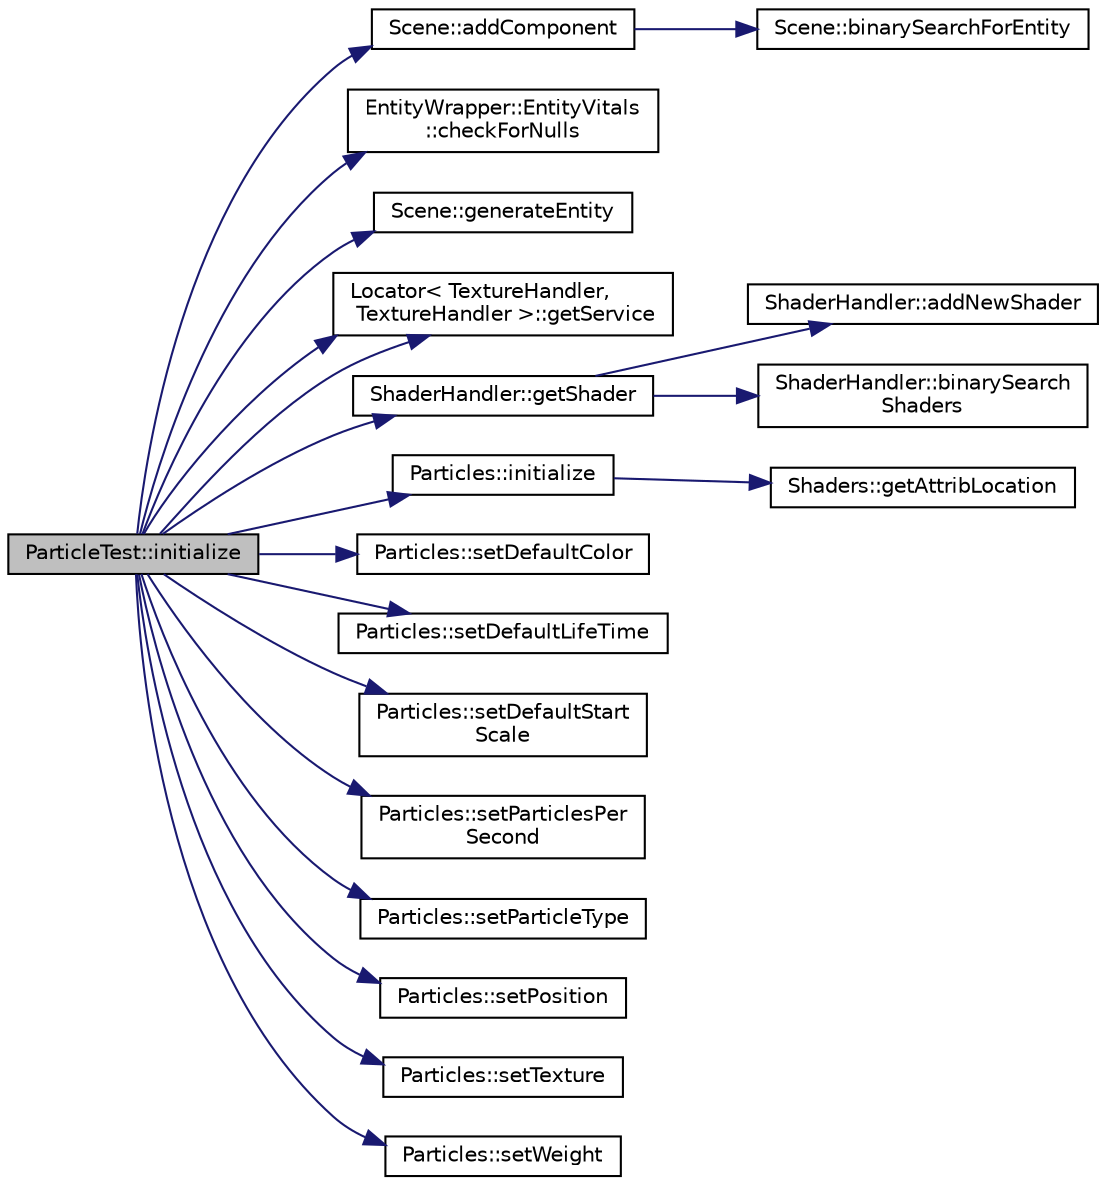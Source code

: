 digraph "ParticleTest::initialize"
{
 // INTERACTIVE_SVG=YES
 // LATEX_PDF_SIZE
  edge [fontname="Helvetica",fontsize="10",labelfontname="Helvetica",labelfontsize="10"];
  node [fontname="Helvetica",fontsize="10",shape=record];
  rankdir="LR";
  Node1 [label="ParticleTest::initialize",height=0.2,width=0.4,color="black", fillcolor="grey75", style="filled", fontcolor="black",tooltip=" "];
  Node1 -> Node2 [color="midnightblue",fontsize="10",style="solid",fontname="Helvetica"];
  Node2 [label="Scene::addComponent",height=0.2,width=0.4,color="black", fillcolor="white", style="filled",URL="$d6/db5/class_scene.html#a8be9ee80a306fd6eaeb621367cb3a353",tooltip=" "];
  Node2 -> Node3 [color="midnightblue",fontsize="10",style="solid",fontname="Helvetica"];
  Node3 [label="Scene::binarySearchForEntity",height=0.2,width=0.4,color="black", fillcolor="white", style="filled",URL="$d6/db5/class_scene.html#a55c346bea3f04eb9d9f8476a68c2fa93",tooltip=" "];
  Node1 -> Node4 [color="midnightblue",fontsize="10",style="solid",fontname="Helvetica"];
  Node4 [label="EntityWrapper::EntityVitals\l::checkForNulls",height=0.2,width=0.4,color="black", fillcolor="white", style="filled",URL="$d5/da8/struct_entity_wrapper_1_1_entity_vitals.html#acf65583e2e08d352ba6d4b4a45454214",tooltip=" "];
  Node1 -> Node5 [color="midnightblue",fontsize="10",style="solid",fontname="Helvetica"];
  Node5 [label="Scene::generateEntity",height=0.2,width=0.4,color="black", fillcolor="white", style="filled",URL="$d6/db5/class_scene.html#ab4f95ed65ad2f033c8221992840668b7",tooltip=" "];
  Node1 -> Node6 [color="midnightblue",fontsize="10",style="solid",fontname="Helvetica"];
  Node6 [label="Locator\< TextureHandler,\l TextureHandler \>::getService",height=0.2,width=0.4,color="black", fillcolor="white", style="filled",URL="$d2/d23/class_locator.html#a310ebd51e96b6341e25471b651afaf34",tooltip=" "];
  Node1 -> Node6 [color="midnightblue",fontsize="10",style="solid",fontname="Helvetica"];
  Node1 -> Node7 [color="midnightblue",fontsize="10",style="solid",fontname="Helvetica"];
  Node7 [label="ShaderHandler::getShader",height=0.2,width=0.4,color="black", fillcolor="white", style="filled",URL="$de/d51/class_shader_handler.html#ad478cf645ea1baf7f0172059d3f9d40a",tooltip=" "];
  Node7 -> Node8 [color="midnightblue",fontsize="10",style="solid",fontname="Helvetica"];
  Node8 [label="ShaderHandler::addNewShader",height=0.2,width=0.4,color="black", fillcolor="white", style="filled",URL="$de/d51/class_shader_handler.html#aa6135a3de8989141daaf63815d7e3ba5",tooltip=" "];
  Node7 -> Node9 [color="midnightblue",fontsize="10",style="solid",fontname="Helvetica"];
  Node9 [label="ShaderHandler::binarySearch\lShaders",height=0.2,width=0.4,color="black", fillcolor="white", style="filled",URL="$de/d51/class_shader_handler.html#ad363f345aa76d162312c455de9a4ee40",tooltip=" "];
  Node1 -> Node10 [color="midnightblue",fontsize="10",style="solid",fontname="Helvetica"];
  Node10 [label="Particles::initialize",height=0.2,width=0.4,color="black", fillcolor="white", style="filled",URL="$d0/d67/class_particles.html#adf664902b59fd3d7cb5918a829a24ef4",tooltip=" "];
  Node10 -> Node11 [color="midnightblue",fontsize="10",style="solid",fontname="Helvetica"];
  Node11 [label="Shaders::getAttribLocation",height=0.2,width=0.4,color="black", fillcolor="white", style="filled",URL="$d7/da2/namespace_shaders.html#a137768343963ec1e71572a39e29892e6",tooltip=" "];
  Node1 -> Node12 [color="midnightblue",fontsize="10",style="solid",fontname="Helvetica"];
  Node12 [label="Particles::setDefaultColor",height=0.2,width=0.4,color="black", fillcolor="white", style="filled",URL="$d0/d67/class_particles.html#ae4875ab057bbd9defa1b86c2b6aad8e6",tooltip=" "];
  Node1 -> Node13 [color="midnightblue",fontsize="10",style="solid",fontname="Helvetica"];
  Node13 [label="Particles::setDefaultLifeTime",height=0.2,width=0.4,color="black", fillcolor="white", style="filled",URL="$d0/d67/class_particles.html#ac054dc08035b5720911dbab6b05d5a9a",tooltip=" "];
  Node1 -> Node14 [color="midnightblue",fontsize="10",style="solid",fontname="Helvetica"];
  Node14 [label="Particles::setDefaultStart\lScale",height=0.2,width=0.4,color="black", fillcolor="white", style="filled",URL="$d0/d67/class_particles.html#ab8ca08a21f6b2a68fccd69350c3c325b",tooltip=" "];
  Node1 -> Node15 [color="midnightblue",fontsize="10",style="solid",fontname="Helvetica"];
  Node15 [label="Particles::setParticlesPer\lSecond",height=0.2,width=0.4,color="black", fillcolor="white", style="filled",URL="$d0/d67/class_particles.html#af1df4666d2c446ba26f2a871f974aeb0",tooltip=" "];
  Node1 -> Node16 [color="midnightblue",fontsize="10",style="solid",fontname="Helvetica"];
  Node16 [label="Particles::setParticleType",height=0.2,width=0.4,color="black", fillcolor="white", style="filled",URL="$d0/d67/class_particles.html#a555ba9979b0cb4a0c78b42595bcd43d0",tooltip=" "];
  Node1 -> Node17 [color="midnightblue",fontsize="10",style="solid",fontname="Helvetica"];
  Node17 [label="Particles::setPosition",height=0.2,width=0.4,color="black", fillcolor="white", style="filled",URL="$d0/d67/class_particles.html#aa7b81a62eb230856f2ab109282a02ce0",tooltip=" "];
  Node1 -> Node18 [color="midnightblue",fontsize="10",style="solid",fontname="Helvetica"];
  Node18 [label="Particles::setTexture",height=0.2,width=0.4,color="black", fillcolor="white", style="filled",URL="$d0/d67/class_particles.html#acfe09beb10aca6c2898e02ff1a8fcf38",tooltip=" "];
  Node1 -> Node19 [color="midnightblue",fontsize="10",style="solid",fontname="Helvetica"];
  Node19 [label="Particles::setWeight",height=0.2,width=0.4,color="black", fillcolor="white", style="filled",URL="$d0/d67/class_particles.html#a53e3d7bf599ac1233425e06ce07ffab9",tooltip=" "];
}
